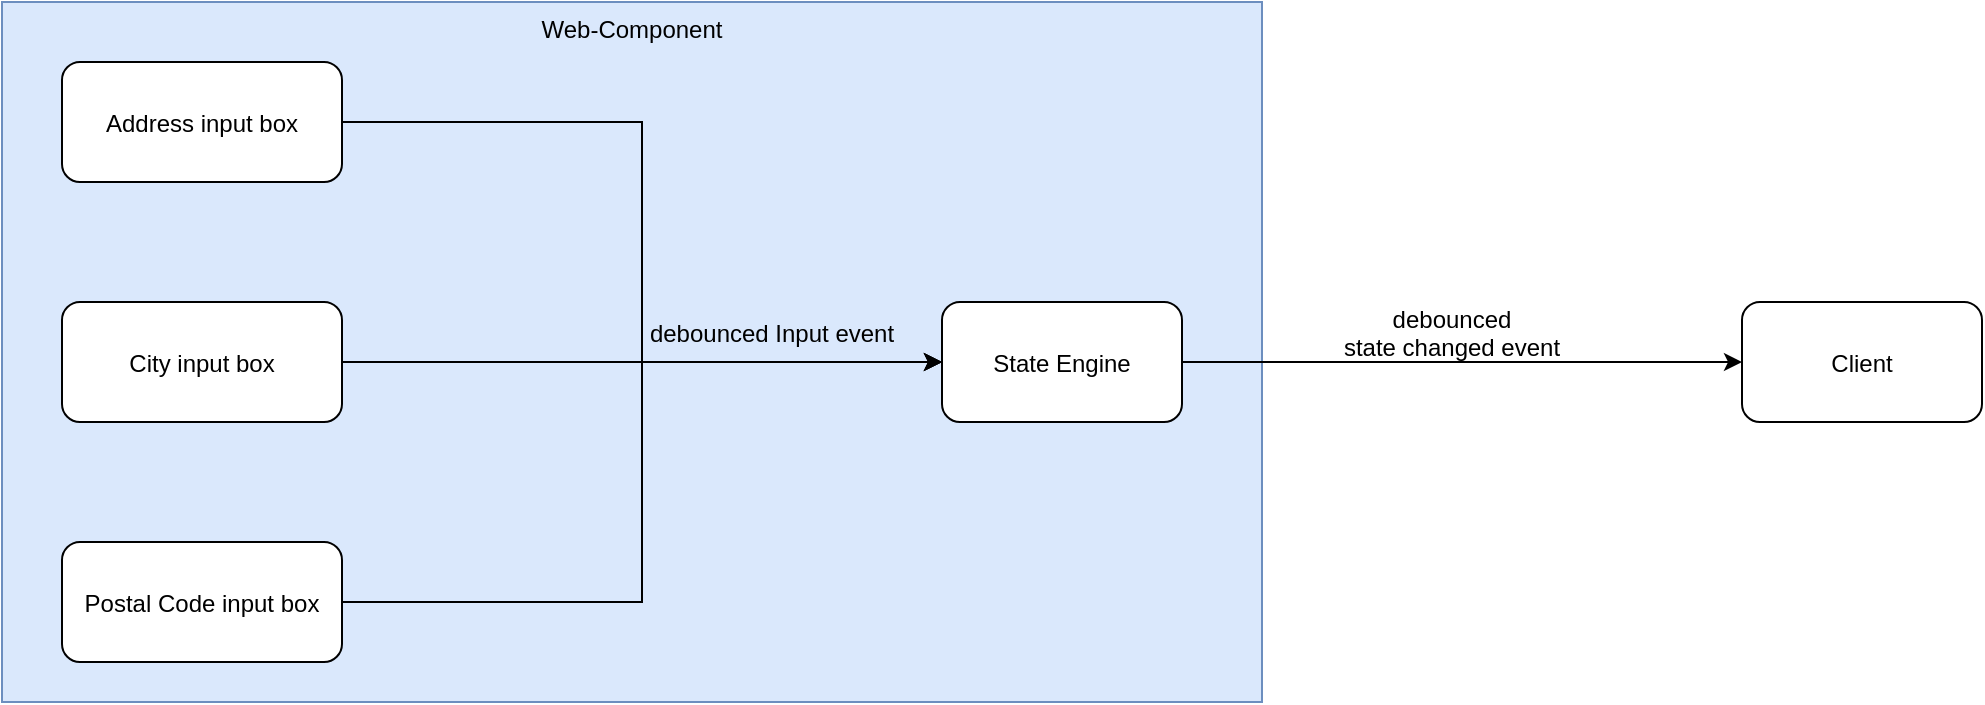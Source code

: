 <mxfile version="21.7.5" type="device">
  <diagram name="Page-1" id="JpExchuV2nQb1WH-dLhe">
    <mxGraphModel dx="1514" dy="1000" grid="1" gridSize="10" guides="1" tooltips="1" connect="1" arrows="1" fold="1" page="0" pageScale="1" pageWidth="850" pageHeight="1100" math="0" shadow="0">
      <root>
        <mxCell id="0" />
        <mxCell id="1" parent="0" />
        <mxCell id="ZQBgeoi-Po43PSNOygWH-13" value="Web-Component" style="rounded=0;fillColor=#dae8fc;strokeColor=#6c8ebf;verticalAlign=top;" vertex="1" parent="1">
          <mxGeometry x="-70" y="170" width="630" height="350" as="geometry" />
        </mxCell>
        <mxCell id="ZQBgeoi-Po43PSNOygWH-5" value="" style="edgeStyle=orthogonalEdgeStyle;rounded=0;orthogonalLoop=1;jettySize=auto;entryX=0;entryY=0.5;entryDx=0;entryDy=0;" edge="1" parent="1" source="ZQBgeoi-Po43PSNOygWH-1" target="ZQBgeoi-Po43PSNOygWH-4">
          <mxGeometry relative="1" as="geometry" />
        </mxCell>
        <mxCell id="ZQBgeoi-Po43PSNOygWH-1" value="Address input box" style="rounded=1;" vertex="1" parent="1">
          <mxGeometry x="-40" y="200" width="140" height="60" as="geometry" />
        </mxCell>
        <mxCell id="ZQBgeoi-Po43PSNOygWH-6" value="" style="edgeStyle=orthogonalEdgeStyle;rounded=0;orthogonalLoop=1;jettySize=auto;entryX=0;entryY=0.5;entryDx=0;entryDy=0;" edge="1" parent="1" source="ZQBgeoi-Po43PSNOygWH-2" target="ZQBgeoi-Po43PSNOygWH-4">
          <mxGeometry relative="1" as="geometry" />
        </mxCell>
        <mxCell id="ZQBgeoi-Po43PSNOygWH-2" value="City input box" style="rounded=1;" vertex="1" parent="1">
          <mxGeometry x="-40" y="320" width="140" height="60" as="geometry" />
        </mxCell>
        <mxCell id="ZQBgeoi-Po43PSNOygWH-7" value="" style="edgeStyle=orthogonalEdgeStyle;rounded=0;orthogonalLoop=1;jettySize=auto;entryX=0;entryY=0.5;entryDx=0;entryDy=0;" edge="1" parent="1" source="ZQBgeoi-Po43PSNOygWH-3" target="ZQBgeoi-Po43PSNOygWH-4">
          <mxGeometry relative="1" as="geometry" />
        </mxCell>
        <mxCell id="ZQBgeoi-Po43PSNOygWH-3" value="Postal Code input box" style="rounded=1;" vertex="1" parent="1">
          <mxGeometry x="-40" y="440" width="140" height="60" as="geometry" />
        </mxCell>
        <mxCell id="ZQBgeoi-Po43PSNOygWH-10" value="" style="edgeStyle=orthogonalEdgeStyle;rounded=0;orthogonalLoop=1;jettySize=auto;entryX=0;entryY=0.5;entryDx=0;entryDy=0;" edge="1" parent="1" source="ZQBgeoi-Po43PSNOygWH-4" target="ZQBgeoi-Po43PSNOygWH-9">
          <mxGeometry relative="1" as="geometry" />
        </mxCell>
        <mxCell id="ZQBgeoi-Po43PSNOygWH-4" value="State Engine" style="rounded=1;" vertex="1" parent="1">
          <mxGeometry x="400" y="320" width="120" height="60" as="geometry" />
        </mxCell>
        <mxCell id="ZQBgeoi-Po43PSNOygWH-8" value="debounced Input event" style="text;strokeColor=none;fillColor=none;align=center;verticalAlign=middle;rounded=0;" vertex="1" parent="1">
          <mxGeometry x="270" y="320" width="90" height="30" as="geometry" />
        </mxCell>
        <mxCell id="ZQBgeoi-Po43PSNOygWH-9" value="Client" style="rounded=1;" vertex="1" parent="1">
          <mxGeometry x="800" y="320" width="120" height="60" as="geometry" />
        </mxCell>
        <mxCell id="ZQBgeoi-Po43PSNOygWH-11" value="debounced&#xa;state changed event" style="text;strokeColor=none;fillColor=none;align=center;verticalAlign=middle;rounded=0;" vertex="1" parent="1">
          <mxGeometry x="590" y="320" width="130" height="30" as="geometry" />
        </mxCell>
      </root>
    </mxGraphModel>
  </diagram>
</mxfile>

